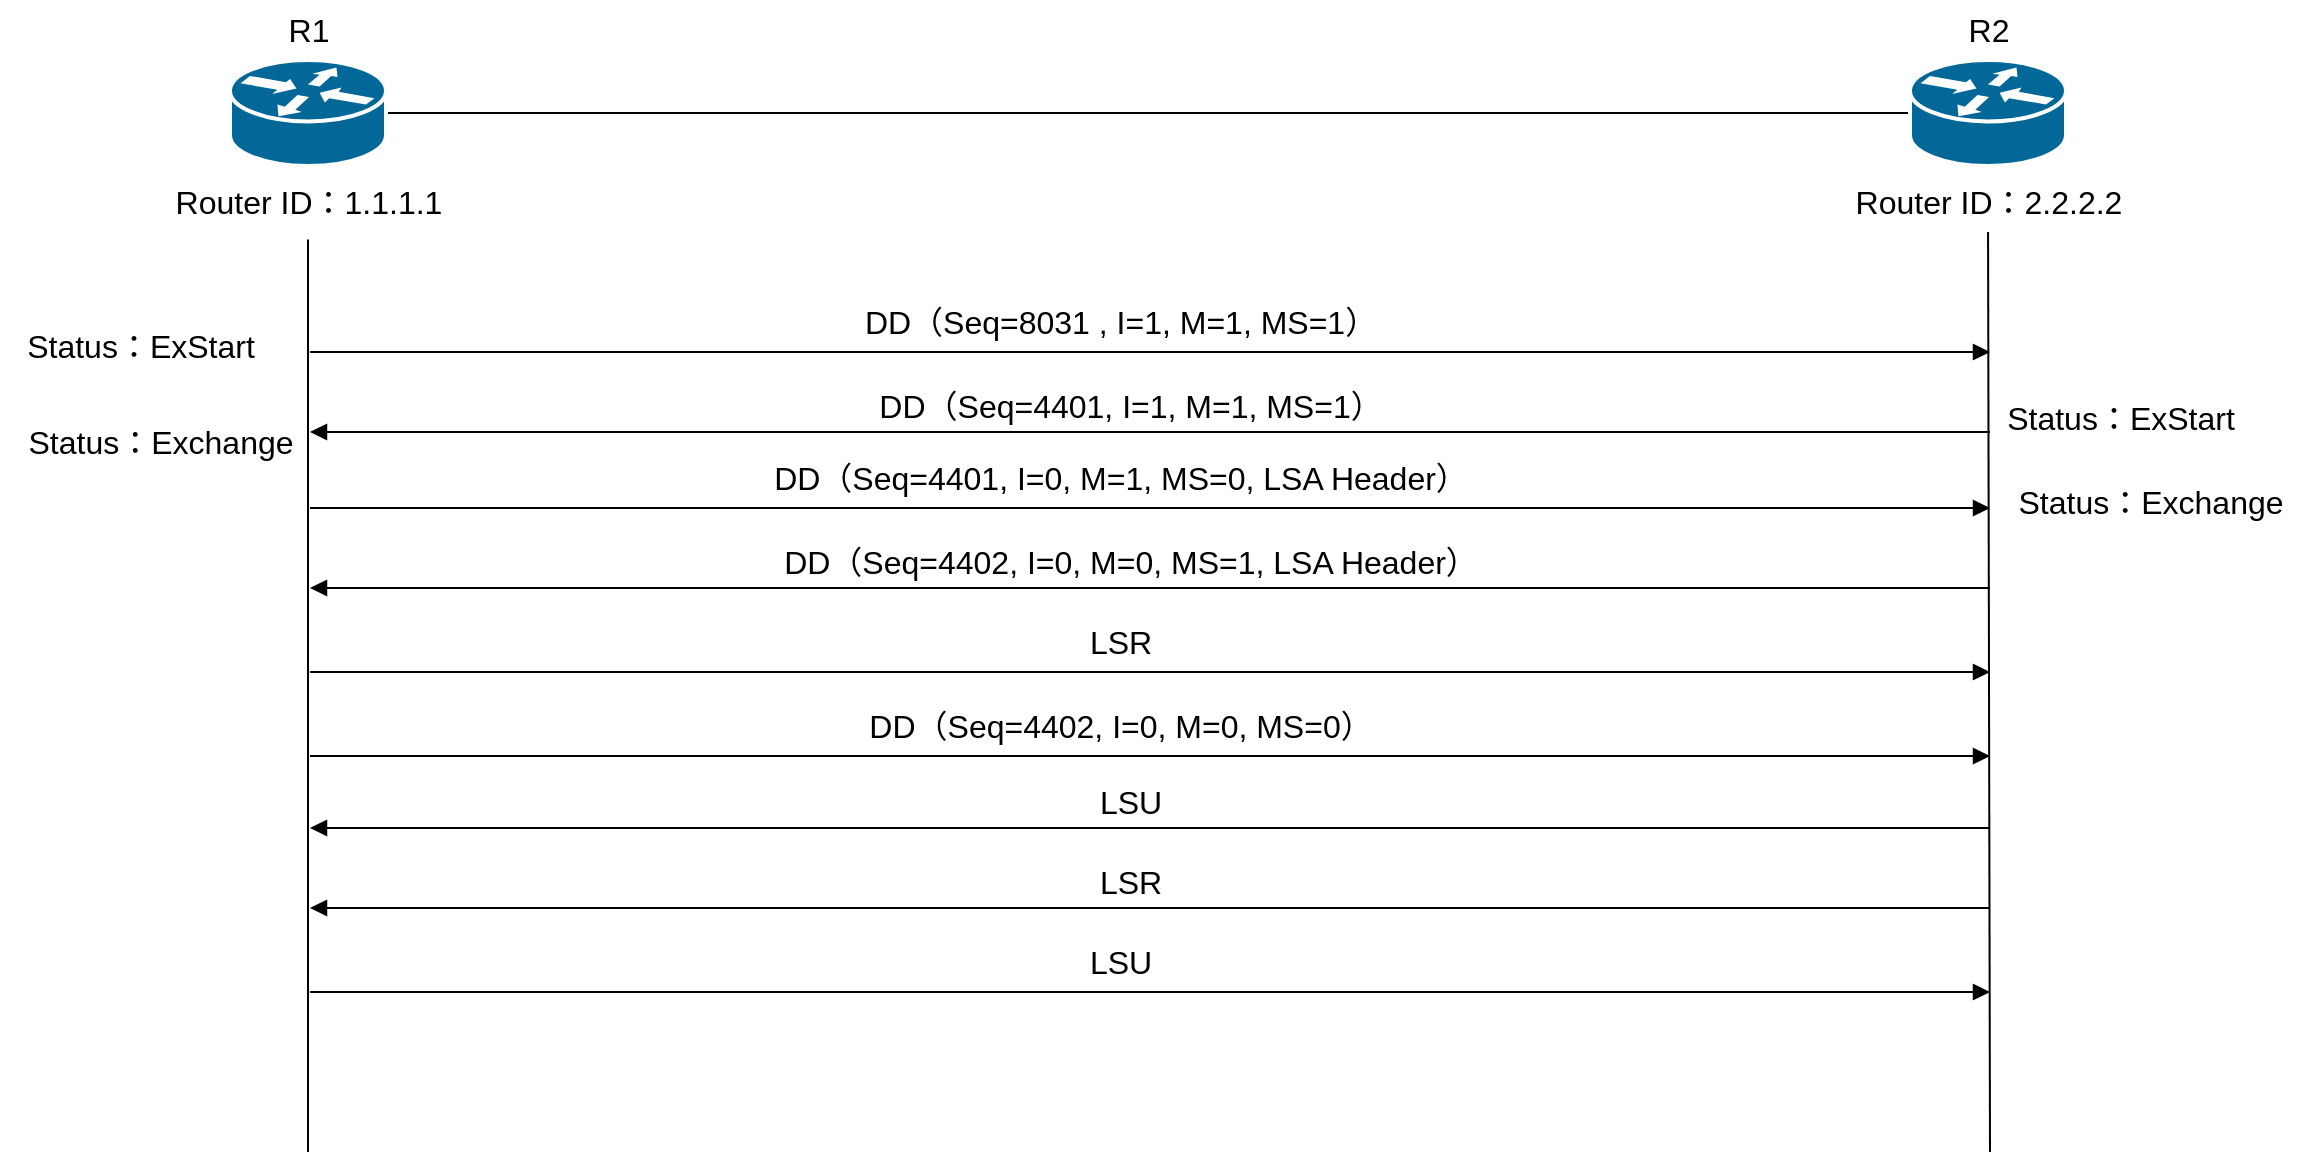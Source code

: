 <mxfile version="27.0.9">
  <diagram name="第1頁" id="mU4pODHEQDcuvb9itQm9">
    <mxGraphModel dx="983" dy="680" grid="1" gridSize="10" guides="1" tooltips="1" connect="1" arrows="1" fold="1" page="1" pageScale="1" pageWidth="1169" pageHeight="827" math="0" shadow="0">
      <root>
        <mxCell id="0" />
        <mxCell id="1" parent="0" />
        <mxCell id="ZAYnwsddhC_nmskKQS4w-8" value="" style="edgeStyle=orthogonalEdgeStyle;rounded=0;orthogonalLoop=1;jettySize=auto;html=1;endArrow=none;startFill=0;" parent="1" source="ZAYnwsddhC_nmskKQS4w-2" target="ZAYnwsddhC_nmskKQS4w-7" edge="1">
          <mxGeometry relative="1" as="geometry" />
        </mxCell>
        <mxCell id="ZAYnwsddhC_nmskKQS4w-12" value="" style="group" parent="1" vertex="1" connectable="0">
          <mxGeometry x="79" y="104" width="160" height="116" as="geometry" />
        </mxCell>
        <mxCell id="ZAYnwsddhC_nmskKQS4w-6" value="" style="group" parent="ZAYnwsddhC_nmskKQS4w-12" vertex="1" connectable="0">
          <mxGeometry x="41" width="78" height="83" as="geometry" />
        </mxCell>
        <mxCell id="ZAYnwsddhC_nmskKQS4w-2" value="" style="shape=mxgraph.cisco.routers.router;sketch=0;html=1;pointerEvents=1;dashed=0;fillColor=#036897;strokeColor=#ffffff;strokeWidth=2;verticalLabelPosition=bottom;verticalAlign=top;align=center;outlineConnect=0;" parent="ZAYnwsddhC_nmskKQS4w-6" vertex="1">
          <mxGeometry y="30" width="78" height="53" as="geometry" />
        </mxCell>
        <mxCell id="ZAYnwsddhC_nmskKQS4w-5" value="&lt;font style=&quot;font-size: 16px;&quot;&gt;R1&lt;/font&gt;" style="text;html=1;align=center;verticalAlign=middle;resizable=0;points=[];autosize=1;strokeColor=none;fillColor=none;" parent="ZAYnwsddhC_nmskKQS4w-6" vertex="1">
          <mxGeometry x="19" width="40" height="30" as="geometry" />
        </mxCell>
        <mxCell id="ZAYnwsddhC_nmskKQS4w-11" value="&lt;font style=&quot;font-size: 16px;&quot;&gt;Router ID：1.1.1.1&lt;/font&gt;" style="text;html=1;align=center;verticalAlign=middle;resizable=0;points=[];autosize=1;strokeColor=none;fillColor=none;" parent="ZAYnwsddhC_nmskKQS4w-12" vertex="1">
          <mxGeometry y="86" width="160" height="30" as="geometry" />
        </mxCell>
        <mxCell id="ZAYnwsddhC_nmskKQS4w-14" value="" style="group" parent="1" vertex="1" connectable="0">
          <mxGeometry x="919" y="104" width="160" height="116" as="geometry" />
        </mxCell>
        <mxCell id="ZAYnwsddhC_nmskKQS4w-7" value="" style="shape=mxgraph.cisco.routers.router;sketch=0;html=1;pointerEvents=1;dashed=0;fillColor=#036897;strokeColor=#ffffff;strokeWidth=2;verticalLabelPosition=bottom;verticalAlign=top;align=center;outlineConnect=0;" parent="ZAYnwsddhC_nmskKQS4w-14" vertex="1">
          <mxGeometry x="41" y="30" width="78" height="53" as="geometry" />
        </mxCell>
        <mxCell id="ZAYnwsddhC_nmskKQS4w-9" value="&lt;font style=&quot;font-size: 16px;&quot;&gt;R2&lt;/font&gt;" style="text;html=1;align=center;verticalAlign=middle;resizable=0;points=[];autosize=1;strokeColor=none;fillColor=none;" parent="ZAYnwsddhC_nmskKQS4w-14" vertex="1">
          <mxGeometry x="60" width="40" height="30" as="geometry" />
        </mxCell>
        <mxCell id="ZAYnwsddhC_nmskKQS4w-13" value="&lt;font style=&quot;font-size: 16px;&quot;&gt;Router ID：2.2.2.2&lt;/font&gt;" style="text;html=1;align=center;verticalAlign=middle;resizable=0;points=[];autosize=1;strokeColor=none;fillColor=none;" parent="ZAYnwsddhC_nmskKQS4w-14" vertex="1">
          <mxGeometry y="86" width="160" height="30" as="geometry" />
        </mxCell>
        <mxCell id="ZAYnwsddhC_nmskKQS4w-15" value="" style="endArrow=none;html=1;rounded=0;entryX=0.5;entryY=1.125;entryDx=0;entryDy=0;entryPerimeter=0;" parent="1" target="ZAYnwsddhC_nmskKQS4w-11" edge="1">
          <mxGeometry width="50" height="50" relative="1" as="geometry">
            <mxPoint x="159" y="680" as="sourcePoint" />
            <mxPoint x="550" y="340" as="targetPoint" />
          </mxGeometry>
        </mxCell>
        <mxCell id="ZAYnwsddhC_nmskKQS4w-16" value="" style="endArrow=none;html=1;rounded=0;" parent="1" target="ZAYnwsddhC_nmskKQS4w-13" edge="1">
          <mxGeometry width="50" height="50" relative="1" as="geometry">
            <mxPoint x="1000" y="680" as="sourcePoint" />
            <mxPoint x="998.52" y="220" as="targetPoint" />
          </mxGeometry>
        </mxCell>
        <mxCell id="ZAYnwsddhC_nmskKQS4w-18" value="&lt;span style=&quot;font-size: 16px;&quot;&gt;DD（Seq=8031 , I=1, M=1, MS=1）&lt;/span&gt;" style="text;html=1;align=center;verticalAlign=middle;resizable=0;points=[];autosize=1;strokeColor=none;fillColor=none;" parent="1" vertex="1">
          <mxGeometry x="425" y="250" width="280" height="30" as="geometry" />
        </mxCell>
        <mxCell id="ZAYnwsddhC_nmskKQS4w-20" value="&lt;span style=&quot;font-size: 16px;&quot;&gt;Status：ExStart&lt;/span&gt;" style="text;html=1;align=center;verticalAlign=middle;resizable=0;points=[];autosize=1;strokeColor=none;fillColor=none;" parent="1" vertex="1">
          <mxGeometry x="995" y="298" width="140" height="30" as="geometry" />
        </mxCell>
        <mxCell id="ZAYnwsddhC_nmskKQS4w-38" value="" style="group" parent="1" vertex="1" connectable="0">
          <mxGeometry x="160" y="262" width="840" height="30" as="geometry" />
        </mxCell>
        <mxCell id="ZAYnwsddhC_nmskKQS4w-17" value="" style="endArrow=none;startArrow=block;html=1;rounded=0;startFill=1;movable=1;resizable=1;rotatable=1;deletable=1;editable=1;locked=0;connectable=1;" parent="ZAYnwsddhC_nmskKQS4w-38" edge="1">
          <mxGeometry width="50" height="50" relative="1" as="geometry">
            <mxPoint x="840" y="18" as="sourcePoint" />
            <mxPoint y="18" as="targetPoint" />
          </mxGeometry>
        </mxCell>
        <mxCell id="ZAYnwsddhC_nmskKQS4w-42" value="&lt;span style=&quot;font-size: 16px;&quot;&gt;DD（Seq=4401, I=0, M=1, MS=0, LSA Header）&lt;/span&gt;" style="text;html=1;align=center;verticalAlign=middle;resizable=0;points=[];autosize=1;strokeColor=none;fillColor=none;" parent="1" vertex="1">
          <mxGeometry x="380" y="328" width="370" height="30" as="geometry" />
        </mxCell>
        <mxCell id="ZAYnwsddhC_nmskKQS4w-43" value="" style="group" parent="1" vertex="1" connectable="0">
          <mxGeometry x="160" y="340" width="840" height="30" as="geometry" />
        </mxCell>
        <mxCell id="ZAYnwsddhC_nmskKQS4w-44" value="" style="endArrow=none;startArrow=block;html=1;rounded=0;startFill=1;movable=1;resizable=1;rotatable=1;deletable=1;editable=1;locked=0;connectable=1;" parent="ZAYnwsddhC_nmskKQS4w-43" edge="1">
          <mxGeometry width="50" height="50" relative="1" as="geometry">
            <mxPoint x="840" y="18" as="sourcePoint" />
            <mxPoint y="18" as="targetPoint" />
          </mxGeometry>
        </mxCell>
        <mxCell id="ZAYnwsddhC_nmskKQS4w-48" value="" style="endArrow=none;startArrow=block;html=1;rounded=0;startFill=1;movable=1;resizable=1;rotatable=1;deletable=1;editable=1;locked=0;connectable=1;" parent="1" edge="1">
          <mxGeometry width="50" height="50" relative="1" as="geometry">
            <mxPoint x="160" y="320" as="sourcePoint" />
            <mxPoint x="1000" y="320" as="targetPoint" />
          </mxGeometry>
        </mxCell>
        <mxCell id="ZAYnwsddhC_nmskKQS4w-50" value="&lt;span style=&quot;font-size: 16px;&quot;&gt;DD（Seq=4401, I=1, M=1, MS=1）&lt;/span&gt;" style="text;html=1;align=center;verticalAlign=middle;resizable=0;points=[];autosize=1;strokeColor=none;fillColor=none;" parent="1" vertex="1">
          <mxGeometry x="430" y="292" width="280" height="30" as="geometry" />
        </mxCell>
        <mxCell id="ZAYnwsddhC_nmskKQS4w-51" value="&lt;span style=&quot;font-size: 16px;&quot;&gt;Status：Exchange&lt;/span&gt;" style="text;html=1;align=center;verticalAlign=middle;resizable=0;points=[];autosize=1;strokeColor=none;fillColor=none;" parent="1" vertex="1">
          <mxGeometry x="1000" y="340" width="160" height="30" as="geometry" />
        </mxCell>
        <mxCell id="ZAYnwsddhC_nmskKQS4w-52" value="&lt;span style=&quot;font-size: 16px;&quot;&gt;Status：Exchange&lt;/span&gt;" style="text;html=1;align=center;verticalAlign=middle;resizable=0;points=[];autosize=1;strokeColor=none;fillColor=none;" parent="1" vertex="1">
          <mxGeometry x="5" y="310" width="160" height="30" as="geometry" />
        </mxCell>
        <mxCell id="ZAYnwsddhC_nmskKQS4w-65" value="&lt;span style=&quot;font-size: 16px;&quot;&gt;Status：ExStart&lt;/span&gt;" style="text;html=1;align=center;verticalAlign=middle;resizable=0;points=[];autosize=1;strokeColor=none;fillColor=none;" parent="1" vertex="1">
          <mxGeometry x="5" y="262" width="140" height="30" as="geometry" />
        </mxCell>
        <mxCell id="n-6RqCiyos2cZfQP2Lgi-4" value="" style="endArrow=none;startArrow=block;html=1;rounded=0;startFill=1;movable=1;resizable=1;rotatable=1;deletable=1;editable=1;locked=0;connectable=1;" parent="1" edge="1">
          <mxGeometry width="50" height="50" relative="1" as="geometry">
            <mxPoint x="160" y="398" as="sourcePoint" />
            <mxPoint x="1000" y="398" as="targetPoint" />
          </mxGeometry>
        </mxCell>
        <mxCell id="n-6RqCiyos2cZfQP2Lgi-5" value="&lt;span style=&quot;font-size: 16px;&quot;&gt;DD（Seq=4402, I=0, M=0, MS=1, LSA Header）&lt;/span&gt;" style="text;html=1;align=center;verticalAlign=middle;resizable=0;points=[];autosize=1;strokeColor=none;fillColor=none;" parent="1" vertex="1">
          <mxGeometry x="385" y="370" width="370" height="30" as="geometry" />
        </mxCell>
        <mxCell id="NQE4KkvAP3H4d-gQbyKr-1" value="&lt;span style=&quot;font-size: 16px;&quot;&gt;LSR&lt;/span&gt;" style="text;html=1;align=center;verticalAlign=middle;resizable=0;points=[];autosize=1;strokeColor=none;fillColor=none;" vertex="1" parent="1">
          <mxGeometry x="540" y="410" width="50" height="30" as="geometry" />
        </mxCell>
        <mxCell id="NQE4KkvAP3H4d-gQbyKr-2" value="" style="group" vertex="1" connectable="0" parent="1">
          <mxGeometry x="160" y="422" width="840" height="30" as="geometry" />
        </mxCell>
        <mxCell id="NQE4KkvAP3H4d-gQbyKr-3" value="" style="endArrow=none;startArrow=block;html=1;rounded=0;startFill=1;movable=1;resizable=1;rotatable=1;deletable=1;editable=1;locked=0;connectable=1;" edge="1" parent="NQE4KkvAP3H4d-gQbyKr-2">
          <mxGeometry width="50" height="50" relative="1" as="geometry">
            <mxPoint x="840" y="18" as="sourcePoint" />
            <mxPoint y="18" as="targetPoint" />
          </mxGeometry>
        </mxCell>
        <mxCell id="NQE4KkvAP3H4d-gQbyKr-4" value="&lt;span style=&quot;font-size: 16px;&quot;&gt;DD（Seq=4402, I=0, M=0, MS=0）&lt;/span&gt;" style="text;html=1;align=center;verticalAlign=middle;resizable=0;points=[];autosize=1;strokeColor=none;fillColor=none;" vertex="1" parent="1">
          <mxGeometry x="425" y="452" width="280" height="30" as="geometry" />
        </mxCell>
        <mxCell id="NQE4KkvAP3H4d-gQbyKr-5" value="" style="group" vertex="1" connectable="0" parent="1">
          <mxGeometry x="160" y="464" width="840" height="30" as="geometry" />
        </mxCell>
        <mxCell id="NQE4KkvAP3H4d-gQbyKr-6" value="" style="endArrow=none;startArrow=block;html=1;rounded=0;startFill=1;movable=1;resizable=1;rotatable=1;deletable=1;editable=1;locked=0;connectable=1;" edge="1" parent="NQE4KkvAP3H4d-gQbyKr-5">
          <mxGeometry width="50" height="50" relative="1" as="geometry">
            <mxPoint x="840" y="18" as="sourcePoint" />
            <mxPoint y="18" as="targetPoint" />
          </mxGeometry>
        </mxCell>
        <mxCell id="NQE4KkvAP3H4d-gQbyKr-7" value="" style="endArrow=none;startArrow=block;html=1;rounded=0;startFill=1;movable=1;resizable=1;rotatable=1;deletable=1;editable=1;locked=0;connectable=1;" edge="1" parent="1">
          <mxGeometry width="50" height="50" relative="1" as="geometry">
            <mxPoint x="160" y="518" as="sourcePoint" />
            <mxPoint x="1000" y="518" as="targetPoint" />
          </mxGeometry>
        </mxCell>
        <mxCell id="NQE4KkvAP3H4d-gQbyKr-8" value="&lt;span style=&quot;font-size: 16px;&quot;&gt;LSU&lt;/span&gt;" style="text;html=1;align=center;verticalAlign=middle;resizable=0;points=[];autosize=1;strokeColor=none;fillColor=none;" vertex="1" parent="1">
          <mxGeometry x="545" y="490" width="50" height="30" as="geometry" />
        </mxCell>
        <mxCell id="NQE4KkvAP3H4d-gQbyKr-9" value="" style="endArrow=none;startArrow=block;html=1;rounded=0;startFill=1;movable=1;resizable=1;rotatable=1;deletable=1;editable=1;locked=0;connectable=1;" edge="1" parent="1">
          <mxGeometry width="50" height="50" relative="1" as="geometry">
            <mxPoint x="160" y="558" as="sourcePoint" />
            <mxPoint x="1000" y="558" as="targetPoint" />
          </mxGeometry>
        </mxCell>
        <mxCell id="NQE4KkvAP3H4d-gQbyKr-10" value="&lt;span style=&quot;font-size: 16px;&quot;&gt;LSR&lt;/span&gt;" style="text;html=1;align=center;verticalAlign=middle;resizable=0;points=[];autosize=1;strokeColor=none;fillColor=none;" vertex="1" parent="1">
          <mxGeometry x="545" y="530" width="50" height="30" as="geometry" />
        </mxCell>
        <mxCell id="NQE4KkvAP3H4d-gQbyKr-11" value="&lt;span style=&quot;font-size: 16px;&quot;&gt;LSU&lt;/span&gt;" style="text;html=1;align=center;verticalAlign=middle;resizable=0;points=[];autosize=1;strokeColor=none;fillColor=none;" vertex="1" parent="1">
          <mxGeometry x="540" y="570" width="50" height="30" as="geometry" />
        </mxCell>
        <mxCell id="NQE4KkvAP3H4d-gQbyKr-12" value="" style="group" vertex="1" connectable="0" parent="1">
          <mxGeometry x="160" y="582" width="840" height="30" as="geometry" />
        </mxCell>
        <mxCell id="NQE4KkvAP3H4d-gQbyKr-13" value="" style="endArrow=none;startArrow=block;html=1;rounded=0;startFill=1;movable=1;resizable=1;rotatable=1;deletable=1;editable=1;locked=0;connectable=1;" edge="1" parent="NQE4KkvAP3H4d-gQbyKr-12">
          <mxGeometry width="50" height="50" relative="1" as="geometry">
            <mxPoint x="840" y="18" as="sourcePoint" />
            <mxPoint y="18" as="targetPoint" />
          </mxGeometry>
        </mxCell>
      </root>
    </mxGraphModel>
  </diagram>
</mxfile>
